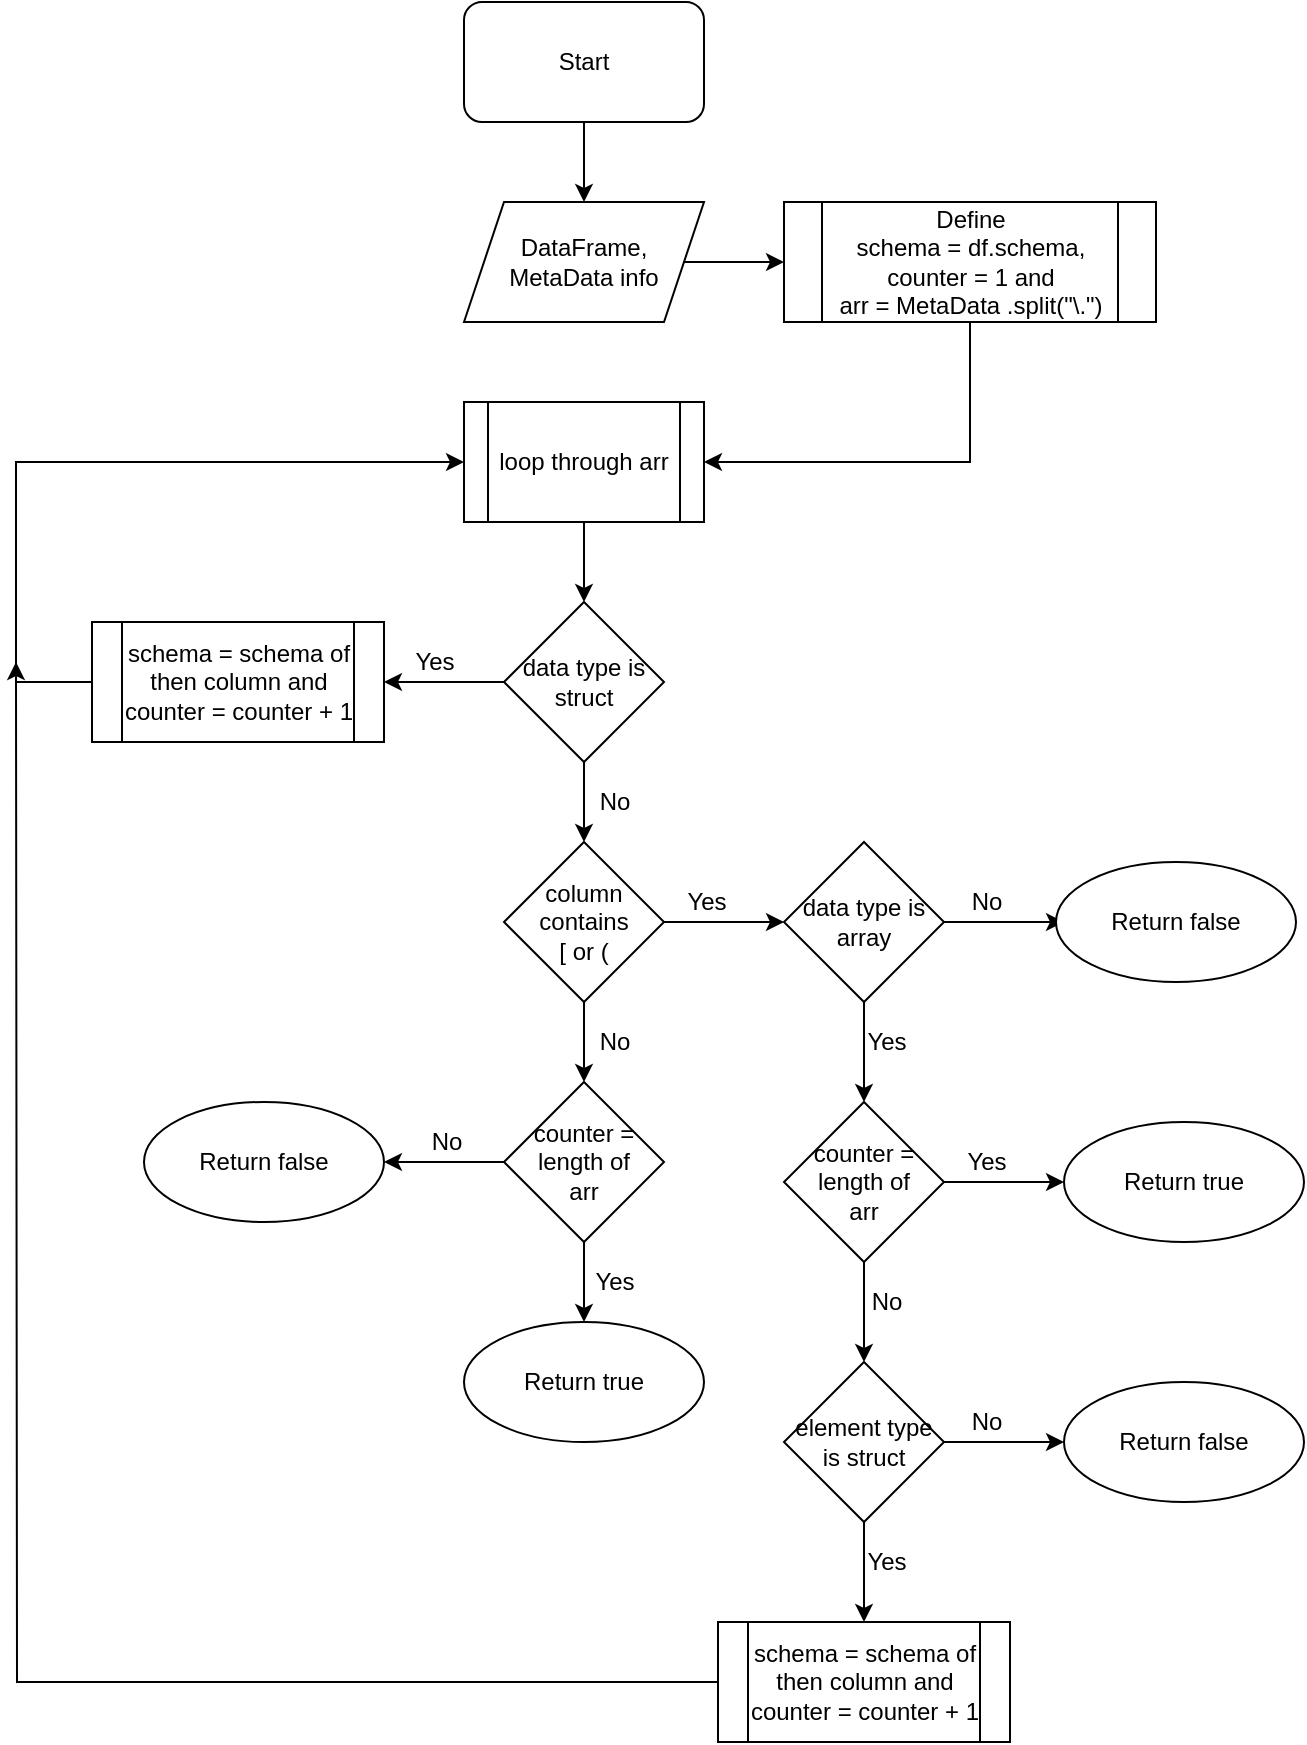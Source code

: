 <mxfile version="14.9.9" type="github">
  <diagram id="bMIv9ze5h6GgfTMmupGz" name="column validation">
    <mxGraphModel dx="1038" dy="624" grid="1" gridSize="10" guides="1" tooltips="1" connect="1" arrows="1" fold="1" page="1" pageScale="1" pageWidth="827" pageHeight="1169" math="0" shadow="0">
      <root>
        <mxCell id="0" />
        <mxCell id="1" parent="0" />
        <mxCell id="i9gJvD8DNWFQ0qLjSNJB-4" value="" style="edgeStyle=orthogonalEdgeStyle;rounded=0;orthogonalLoop=1;jettySize=auto;html=1;" edge="1" parent="1" source="i9gJvD8DNWFQ0qLjSNJB-1" target="i9gJvD8DNWFQ0qLjSNJB-3">
          <mxGeometry relative="1" as="geometry" />
        </mxCell>
        <mxCell id="i9gJvD8DNWFQ0qLjSNJB-1" value="Start" style="rounded=1;whiteSpace=wrap;html=1;" vertex="1" parent="1">
          <mxGeometry x="354" y="20" width="120" height="60" as="geometry" />
        </mxCell>
        <mxCell id="i9gJvD8DNWFQ0qLjSNJB-18" value="" style="edgeStyle=orthogonalEdgeStyle;rounded=0;orthogonalLoop=1;jettySize=auto;html=1;" edge="1" parent="1" source="i9gJvD8DNWFQ0qLjSNJB-3" target="i9gJvD8DNWFQ0qLjSNJB-17">
          <mxGeometry relative="1" as="geometry" />
        </mxCell>
        <mxCell id="i9gJvD8DNWFQ0qLjSNJB-3" value="DataFrame,&lt;br&gt;MetaData info" style="shape=parallelogram;perimeter=parallelogramPerimeter;whiteSpace=wrap;html=1;fixedSize=1;" vertex="1" parent="1">
          <mxGeometry x="354" y="120" width="120" height="60" as="geometry" />
        </mxCell>
        <mxCell id="i9gJvD8DNWFQ0qLjSNJB-8" value="" style="edgeStyle=orthogonalEdgeStyle;rounded=0;orthogonalLoop=1;jettySize=auto;html=1;" edge="1" parent="1" source="i9gJvD8DNWFQ0qLjSNJB-5" target="i9gJvD8DNWFQ0qLjSNJB-7">
          <mxGeometry relative="1" as="geometry" />
        </mxCell>
        <mxCell id="i9gJvD8DNWFQ0qLjSNJB-5" value="loop through arr" style="shape=process;whiteSpace=wrap;html=1;backgroundOutline=1;" vertex="1" parent="1">
          <mxGeometry x="354" y="220" width="120" height="60" as="geometry" />
        </mxCell>
        <mxCell id="i9gJvD8DNWFQ0qLjSNJB-10" value="" style="edgeStyle=orthogonalEdgeStyle;rounded=0;orthogonalLoop=1;jettySize=auto;html=1;" edge="1" parent="1" source="i9gJvD8DNWFQ0qLjSNJB-7" target="i9gJvD8DNWFQ0qLjSNJB-9">
          <mxGeometry relative="1" as="geometry" />
        </mxCell>
        <mxCell id="i9gJvD8DNWFQ0qLjSNJB-12" value="" style="edgeStyle=orthogonalEdgeStyle;rounded=0;orthogonalLoop=1;jettySize=auto;html=1;" edge="1" parent="1" source="i9gJvD8DNWFQ0qLjSNJB-7" target="i9gJvD8DNWFQ0qLjSNJB-11">
          <mxGeometry relative="1" as="geometry" />
        </mxCell>
        <mxCell id="i9gJvD8DNWFQ0qLjSNJB-7" value="data type is struct" style="rhombus;whiteSpace=wrap;html=1;" vertex="1" parent="1">
          <mxGeometry x="374" y="320" width="80" height="80" as="geometry" />
        </mxCell>
        <mxCell id="i9gJvD8DNWFQ0qLjSNJB-14" value="" style="edgeStyle=orthogonalEdgeStyle;rounded=0;orthogonalLoop=1;jettySize=auto;html=1;" edge="1" parent="1" source="i9gJvD8DNWFQ0qLjSNJB-9">
          <mxGeometry relative="1" as="geometry">
            <mxPoint x="514" y="480" as="targetPoint" />
          </mxGeometry>
        </mxCell>
        <mxCell id="i9gJvD8DNWFQ0qLjSNJB-16" value="" style="edgeStyle=orthogonalEdgeStyle;rounded=0;orthogonalLoop=1;jettySize=auto;html=1;" edge="1" parent="1" source="i9gJvD8DNWFQ0qLjSNJB-9">
          <mxGeometry relative="1" as="geometry">
            <mxPoint x="414" y="560" as="targetPoint" />
          </mxGeometry>
        </mxCell>
        <mxCell id="i9gJvD8DNWFQ0qLjSNJB-9" value="column contains &lt;br&gt;[ or (" style="rhombus;whiteSpace=wrap;html=1;" vertex="1" parent="1">
          <mxGeometry x="374" y="440" width="80" height="80" as="geometry" />
        </mxCell>
        <mxCell id="i9gJvD8DNWFQ0qLjSNJB-46" style="edgeStyle=orthogonalEdgeStyle;rounded=0;orthogonalLoop=1;jettySize=auto;html=1;entryX=0;entryY=0.5;entryDx=0;entryDy=0;" edge="1" parent="1" source="i9gJvD8DNWFQ0qLjSNJB-11" target="i9gJvD8DNWFQ0qLjSNJB-5">
          <mxGeometry relative="1" as="geometry">
            <mxPoint x="140" y="250" as="targetPoint" />
            <Array as="points">
              <mxPoint x="130" y="360" />
              <mxPoint x="130" y="250" />
            </Array>
          </mxGeometry>
        </mxCell>
        <mxCell id="i9gJvD8DNWFQ0qLjSNJB-11" value="schema = schema of then column and counter = counter + 1" style="shape=process;whiteSpace=wrap;html=1;backgroundOutline=1;" vertex="1" parent="1">
          <mxGeometry x="168" y="330" width="146" height="60" as="geometry" />
        </mxCell>
        <mxCell id="i9gJvD8DNWFQ0qLjSNJB-20" style="edgeStyle=orthogonalEdgeStyle;rounded=0;orthogonalLoop=1;jettySize=auto;html=1;entryX=1;entryY=0.5;entryDx=0;entryDy=0;" edge="1" parent="1" source="i9gJvD8DNWFQ0qLjSNJB-17" target="i9gJvD8DNWFQ0qLjSNJB-5">
          <mxGeometry relative="1" as="geometry">
            <mxPoint x="574" y="250" as="targetPoint" />
            <Array as="points">
              <mxPoint x="607" y="250" />
            </Array>
          </mxGeometry>
        </mxCell>
        <mxCell id="i9gJvD8DNWFQ0qLjSNJB-17" value="Define &lt;br&gt;schema = df.schema, counter = 1 and&lt;br&gt;arr = MetaData&amp;nbsp;.split(&quot;\\.&quot;)" style="shape=process;whiteSpace=wrap;html=1;backgroundOutline=1;" vertex="1" parent="1">
          <mxGeometry x="514" y="120" width="186" height="60" as="geometry" />
        </mxCell>
        <mxCell id="i9gJvD8DNWFQ0qLjSNJB-23" value="" style="edgeStyle=orthogonalEdgeStyle;rounded=0;orthogonalLoop=1;jettySize=auto;html=1;" edge="1" parent="1" source="i9gJvD8DNWFQ0qLjSNJB-21">
          <mxGeometry relative="1" as="geometry">
            <mxPoint x="654" y="480" as="targetPoint" />
          </mxGeometry>
        </mxCell>
        <mxCell id="i9gJvD8DNWFQ0qLjSNJB-25" value="" style="edgeStyle=orthogonalEdgeStyle;rounded=0;orthogonalLoop=1;jettySize=auto;html=1;" edge="1" parent="1" source="i9gJvD8DNWFQ0qLjSNJB-21">
          <mxGeometry relative="1" as="geometry">
            <mxPoint x="554" y="570" as="targetPoint" />
          </mxGeometry>
        </mxCell>
        <mxCell id="i9gJvD8DNWFQ0qLjSNJB-21" value="&lt;span&gt;data type is array&lt;/span&gt;" style="rhombus;whiteSpace=wrap;html=1;" vertex="1" parent="1">
          <mxGeometry x="514" y="440" width="80" height="80" as="geometry" />
        </mxCell>
        <mxCell id="i9gJvD8DNWFQ0qLjSNJB-26" value="Return false" style="ellipse;whiteSpace=wrap;html=1;" vertex="1" parent="1">
          <mxGeometry x="650" y="450" width="120" height="60" as="geometry" />
        </mxCell>
        <mxCell id="i9gJvD8DNWFQ0qLjSNJB-30" value="" style="edgeStyle=orthogonalEdgeStyle;rounded=0;orthogonalLoop=1;jettySize=auto;html=1;" edge="1" parent="1" source="i9gJvD8DNWFQ0qLjSNJB-28" target="i9gJvD8DNWFQ0qLjSNJB-29">
          <mxGeometry relative="1" as="geometry" />
        </mxCell>
        <mxCell id="i9gJvD8DNWFQ0qLjSNJB-34" value="" style="edgeStyle=orthogonalEdgeStyle;rounded=0;orthogonalLoop=1;jettySize=auto;html=1;" edge="1" parent="1" source="i9gJvD8DNWFQ0qLjSNJB-28" target="i9gJvD8DNWFQ0qLjSNJB-33">
          <mxGeometry relative="1" as="geometry" />
        </mxCell>
        <mxCell id="i9gJvD8DNWFQ0qLjSNJB-28" value="counter = length of &lt;br&gt;arr" style="rhombus;whiteSpace=wrap;html=1;" vertex="1" parent="1">
          <mxGeometry x="514" y="570" width="80" height="80" as="geometry" />
        </mxCell>
        <mxCell id="i9gJvD8DNWFQ0qLjSNJB-29" value="Return true" style="ellipse;whiteSpace=wrap;html=1;" vertex="1" parent="1">
          <mxGeometry x="654" y="580" width="120" height="60" as="geometry" />
        </mxCell>
        <mxCell id="i9gJvD8DNWFQ0qLjSNJB-36" value="" style="edgeStyle=orthogonalEdgeStyle;rounded=0;orthogonalLoop=1;jettySize=auto;html=1;" edge="1" parent="1" source="i9gJvD8DNWFQ0qLjSNJB-33" target="i9gJvD8DNWFQ0qLjSNJB-35">
          <mxGeometry relative="1" as="geometry" />
        </mxCell>
        <mxCell id="i9gJvD8DNWFQ0qLjSNJB-40" value="" style="edgeStyle=orthogonalEdgeStyle;rounded=0;orthogonalLoop=1;jettySize=auto;html=1;" edge="1" parent="1" source="i9gJvD8DNWFQ0qLjSNJB-33" target="i9gJvD8DNWFQ0qLjSNJB-39">
          <mxGeometry relative="1" as="geometry" />
        </mxCell>
        <mxCell id="i9gJvD8DNWFQ0qLjSNJB-33" value="element type is struct" style="rhombus;whiteSpace=wrap;html=1;" vertex="1" parent="1">
          <mxGeometry x="514" y="700" width="80" height="80" as="geometry" />
        </mxCell>
        <mxCell id="i9gJvD8DNWFQ0qLjSNJB-35" value="Return false" style="ellipse;whiteSpace=wrap;html=1;" vertex="1" parent="1">
          <mxGeometry x="654" y="710" width="120" height="60" as="geometry" />
        </mxCell>
        <mxCell id="i9gJvD8DNWFQ0qLjSNJB-47" style="edgeStyle=orthogonalEdgeStyle;rounded=0;orthogonalLoop=1;jettySize=auto;html=1;" edge="1" parent="1" source="i9gJvD8DNWFQ0qLjSNJB-39">
          <mxGeometry relative="1" as="geometry">
            <mxPoint x="130" y="350" as="targetPoint" />
          </mxGeometry>
        </mxCell>
        <mxCell id="i9gJvD8DNWFQ0qLjSNJB-39" value="schema = schema of then column and counter = counter + 1" style="shape=process;whiteSpace=wrap;html=1;backgroundOutline=1;" vertex="1" parent="1">
          <mxGeometry x="481" y="830" width="146" height="60" as="geometry" />
        </mxCell>
        <mxCell id="i9gJvD8DNWFQ0qLjSNJB-43" value="" style="edgeStyle=orthogonalEdgeStyle;rounded=0;orthogonalLoop=1;jettySize=auto;html=1;" edge="1" parent="1" source="i9gJvD8DNWFQ0qLjSNJB-41" target="i9gJvD8DNWFQ0qLjSNJB-42">
          <mxGeometry relative="1" as="geometry" />
        </mxCell>
        <mxCell id="i9gJvD8DNWFQ0qLjSNJB-45" value="" style="edgeStyle=orthogonalEdgeStyle;rounded=0;orthogonalLoop=1;jettySize=auto;html=1;" edge="1" parent="1" source="i9gJvD8DNWFQ0qLjSNJB-41" target="i9gJvD8DNWFQ0qLjSNJB-44">
          <mxGeometry relative="1" as="geometry" />
        </mxCell>
        <mxCell id="i9gJvD8DNWFQ0qLjSNJB-41" value="counter = length of &lt;br&gt;arr" style="rhombus;whiteSpace=wrap;html=1;" vertex="1" parent="1">
          <mxGeometry x="374" y="560" width="80" height="80" as="geometry" />
        </mxCell>
        <mxCell id="i9gJvD8DNWFQ0qLjSNJB-42" value="Return false" style="ellipse;whiteSpace=wrap;html=1;" vertex="1" parent="1">
          <mxGeometry x="194" y="570" width="120" height="60" as="geometry" />
        </mxCell>
        <mxCell id="i9gJvD8DNWFQ0qLjSNJB-44" value="Return true" style="ellipse;whiteSpace=wrap;html=1;" vertex="1" parent="1">
          <mxGeometry x="354" y="680" width="120" height="60" as="geometry" />
        </mxCell>
        <mxCell id="i9gJvD8DNWFQ0qLjSNJB-48" value="Yes" style="text;html=1;align=center;verticalAlign=middle;resizable=0;points=[];autosize=1;strokeColor=none;" vertex="1" parent="1">
          <mxGeometry x="324" y="340" width="30" height="20" as="geometry" />
        </mxCell>
        <mxCell id="i9gJvD8DNWFQ0qLjSNJB-49" value="Yes" style="text;html=1;align=center;verticalAlign=middle;resizable=0;points=[];autosize=1;strokeColor=none;" vertex="1" parent="1">
          <mxGeometry x="460" y="460" width="30" height="20" as="geometry" />
        </mxCell>
        <mxCell id="i9gJvD8DNWFQ0qLjSNJB-50" value="Yes" style="text;html=1;align=center;verticalAlign=middle;resizable=0;points=[];autosize=1;strokeColor=none;" vertex="1" parent="1">
          <mxGeometry x="550" y="530" width="30" height="20" as="geometry" />
        </mxCell>
        <mxCell id="i9gJvD8DNWFQ0qLjSNJB-51" value="No" style="text;html=1;align=center;verticalAlign=middle;resizable=0;points=[];autosize=1;strokeColor=none;" vertex="1" parent="1">
          <mxGeometry x="414" y="410" width="30" height="20" as="geometry" />
        </mxCell>
        <mxCell id="i9gJvD8DNWFQ0qLjSNJB-52" value="No" style="text;html=1;align=center;verticalAlign=middle;resizable=0;points=[];autosize=1;strokeColor=none;" vertex="1" parent="1">
          <mxGeometry x="600" y="460" width="30" height="20" as="geometry" />
        </mxCell>
        <mxCell id="i9gJvD8DNWFQ0qLjSNJB-53" value="No" style="text;html=1;align=center;verticalAlign=middle;resizable=0;points=[];autosize=1;strokeColor=none;" vertex="1" parent="1">
          <mxGeometry x="414" y="530" width="30" height="20" as="geometry" />
        </mxCell>
        <mxCell id="i9gJvD8DNWFQ0qLjSNJB-54" value="No" style="text;html=1;align=center;verticalAlign=middle;resizable=0;points=[];autosize=1;strokeColor=none;" vertex="1" parent="1">
          <mxGeometry x="550" y="660" width="30" height="20" as="geometry" />
        </mxCell>
        <mxCell id="i9gJvD8DNWFQ0qLjSNJB-55" value="Yes" style="text;html=1;align=center;verticalAlign=middle;resizable=0;points=[];autosize=1;strokeColor=none;" vertex="1" parent="1">
          <mxGeometry x="600" y="590" width="30" height="20" as="geometry" />
        </mxCell>
        <mxCell id="i9gJvD8DNWFQ0qLjSNJB-56" value="No" style="text;html=1;align=center;verticalAlign=middle;resizable=0;points=[];autosize=1;strokeColor=none;" vertex="1" parent="1">
          <mxGeometry x="600" y="720" width="30" height="20" as="geometry" />
        </mxCell>
        <mxCell id="i9gJvD8DNWFQ0qLjSNJB-57" value="Yes" style="text;html=1;align=center;verticalAlign=middle;resizable=0;points=[];autosize=1;strokeColor=none;" vertex="1" parent="1">
          <mxGeometry x="550" y="790" width="30" height="20" as="geometry" />
        </mxCell>
        <mxCell id="i9gJvD8DNWFQ0qLjSNJB-58" value="No" style="text;html=1;align=center;verticalAlign=middle;resizable=0;points=[];autosize=1;strokeColor=none;" vertex="1" parent="1">
          <mxGeometry x="330" y="580" width="30" height="20" as="geometry" />
        </mxCell>
        <mxCell id="i9gJvD8DNWFQ0qLjSNJB-59" value="Yes" style="text;html=1;align=center;verticalAlign=middle;resizable=0;points=[];autosize=1;strokeColor=none;" vertex="1" parent="1">
          <mxGeometry x="414" y="650" width="30" height="20" as="geometry" />
        </mxCell>
      </root>
    </mxGraphModel>
  </diagram>
</mxfile>
